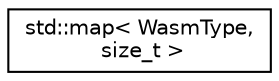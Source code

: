 digraph "Graphical Class Hierarchy"
{
  edge [fontname="Helvetica",fontsize="10",labelfontname="Helvetica",labelfontsize="10"];
  node [fontname="Helvetica",fontsize="10",shape=record];
  rankdir="LR";
  Node0 [label="std::map\< WasmType,\l size_t \>",height=0.2,width=0.4,color="black", fillcolor="white", style="filled",URL="$classstd_1_1map.html"];
}
